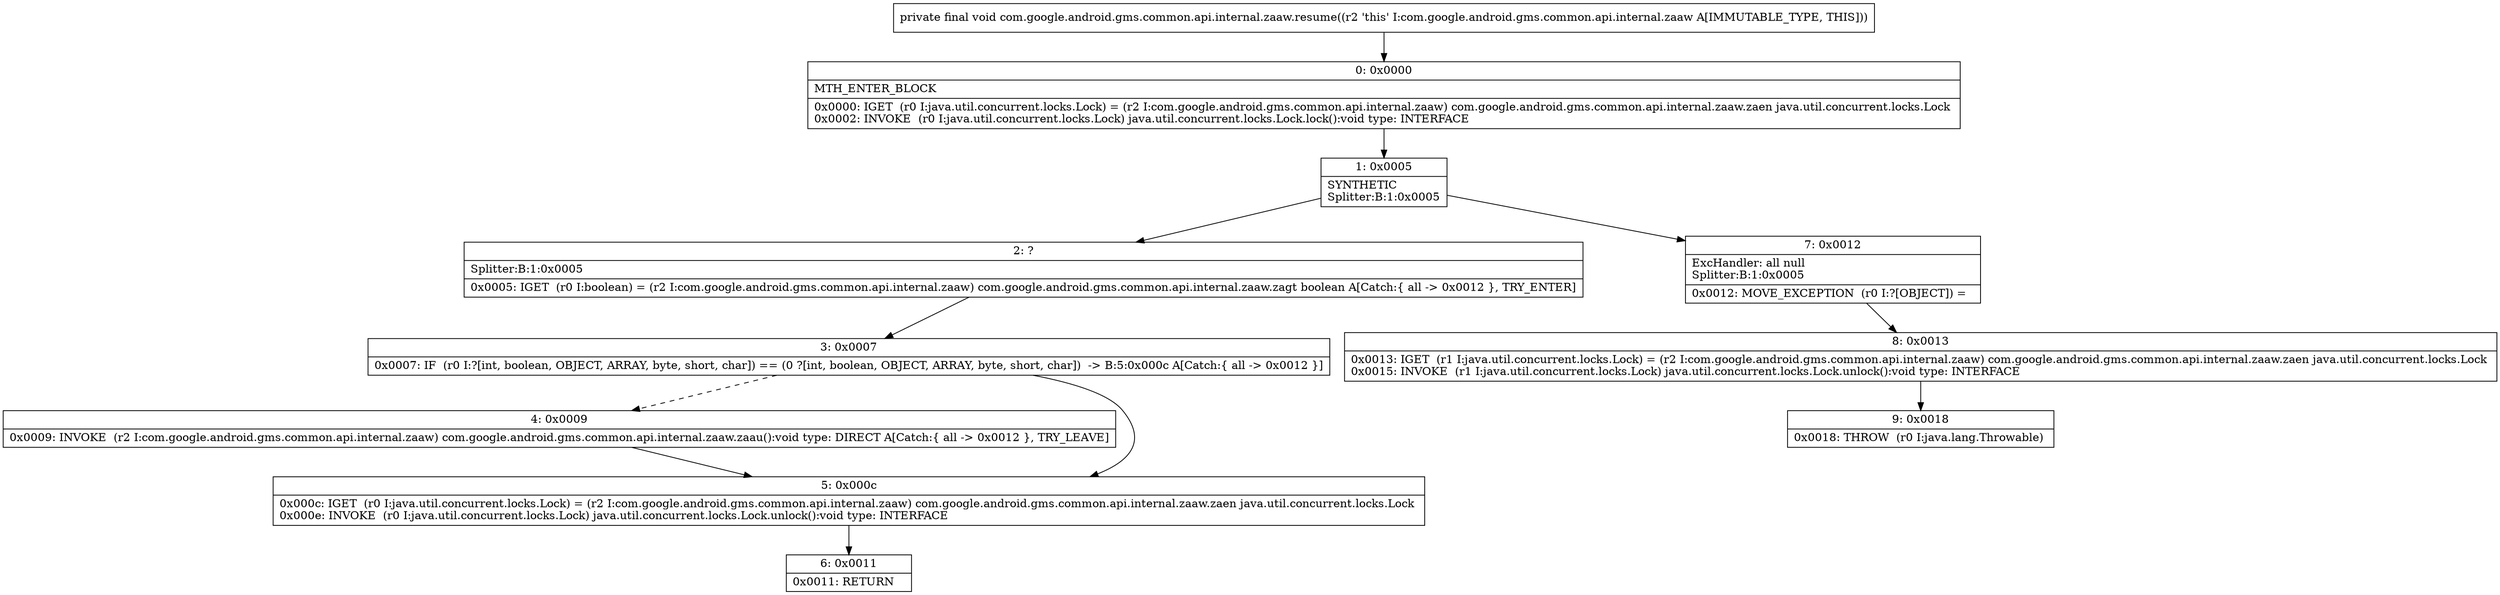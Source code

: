 digraph "CFG forcom.google.android.gms.common.api.internal.zaaw.resume()V" {
Node_0 [shape=record,label="{0\:\ 0x0000|MTH_ENTER_BLOCK\l|0x0000: IGET  (r0 I:java.util.concurrent.locks.Lock) = (r2 I:com.google.android.gms.common.api.internal.zaaw) com.google.android.gms.common.api.internal.zaaw.zaen java.util.concurrent.locks.Lock \l0x0002: INVOKE  (r0 I:java.util.concurrent.locks.Lock) java.util.concurrent.locks.Lock.lock():void type: INTERFACE \l}"];
Node_1 [shape=record,label="{1\:\ 0x0005|SYNTHETIC\lSplitter:B:1:0x0005\l}"];
Node_2 [shape=record,label="{2\:\ ?|Splitter:B:1:0x0005\l|0x0005: IGET  (r0 I:boolean) = (r2 I:com.google.android.gms.common.api.internal.zaaw) com.google.android.gms.common.api.internal.zaaw.zagt boolean A[Catch:\{ all \-\> 0x0012 \}, TRY_ENTER]\l}"];
Node_3 [shape=record,label="{3\:\ 0x0007|0x0007: IF  (r0 I:?[int, boolean, OBJECT, ARRAY, byte, short, char]) == (0 ?[int, boolean, OBJECT, ARRAY, byte, short, char])  \-\> B:5:0x000c A[Catch:\{ all \-\> 0x0012 \}]\l}"];
Node_4 [shape=record,label="{4\:\ 0x0009|0x0009: INVOKE  (r2 I:com.google.android.gms.common.api.internal.zaaw) com.google.android.gms.common.api.internal.zaaw.zaau():void type: DIRECT A[Catch:\{ all \-\> 0x0012 \}, TRY_LEAVE]\l}"];
Node_5 [shape=record,label="{5\:\ 0x000c|0x000c: IGET  (r0 I:java.util.concurrent.locks.Lock) = (r2 I:com.google.android.gms.common.api.internal.zaaw) com.google.android.gms.common.api.internal.zaaw.zaen java.util.concurrent.locks.Lock \l0x000e: INVOKE  (r0 I:java.util.concurrent.locks.Lock) java.util.concurrent.locks.Lock.unlock():void type: INTERFACE \l}"];
Node_6 [shape=record,label="{6\:\ 0x0011|0x0011: RETURN   \l}"];
Node_7 [shape=record,label="{7\:\ 0x0012|ExcHandler: all null\lSplitter:B:1:0x0005\l|0x0012: MOVE_EXCEPTION  (r0 I:?[OBJECT]) =  \l}"];
Node_8 [shape=record,label="{8\:\ 0x0013|0x0013: IGET  (r1 I:java.util.concurrent.locks.Lock) = (r2 I:com.google.android.gms.common.api.internal.zaaw) com.google.android.gms.common.api.internal.zaaw.zaen java.util.concurrent.locks.Lock \l0x0015: INVOKE  (r1 I:java.util.concurrent.locks.Lock) java.util.concurrent.locks.Lock.unlock():void type: INTERFACE \l}"];
Node_9 [shape=record,label="{9\:\ 0x0018|0x0018: THROW  (r0 I:java.lang.Throwable) \l}"];
MethodNode[shape=record,label="{private final void com.google.android.gms.common.api.internal.zaaw.resume((r2 'this' I:com.google.android.gms.common.api.internal.zaaw A[IMMUTABLE_TYPE, THIS])) }"];
MethodNode -> Node_0;
Node_0 -> Node_1;
Node_1 -> Node_2;
Node_1 -> Node_7;
Node_2 -> Node_3;
Node_3 -> Node_4[style=dashed];
Node_3 -> Node_5;
Node_4 -> Node_5;
Node_5 -> Node_6;
Node_7 -> Node_8;
Node_8 -> Node_9;
}

